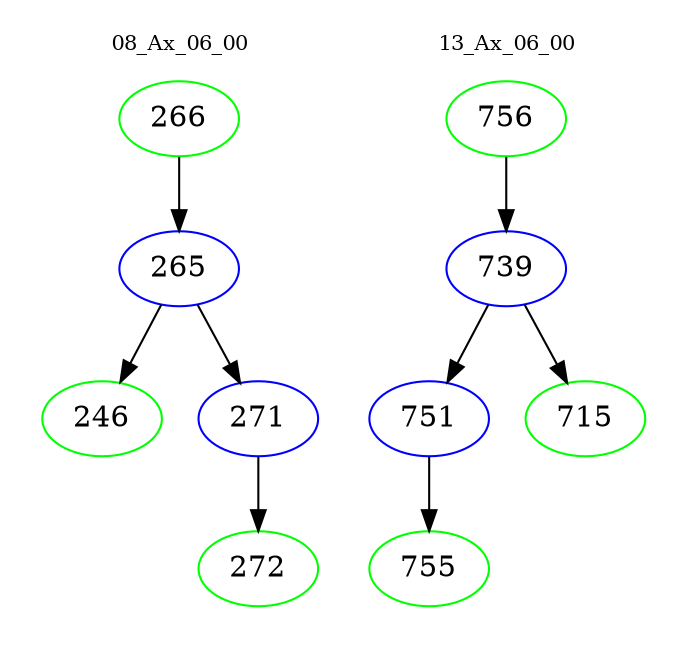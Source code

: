digraph{
subgraph cluster_0 {
color = white
label = "08_Ax_06_00";
fontsize=10;
T0_266 [label="266", color="green"]
T0_266 -> T0_265 [color="black"]
T0_265 [label="265", color="blue"]
T0_265 -> T0_246 [color="black"]
T0_246 [label="246", color="green"]
T0_265 -> T0_271 [color="black"]
T0_271 [label="271", color="blue"]
T0_271 -> T0_272 [color="black"]
T0_272 [label="272", color="green"]
}
subgraph cluster_1 {
color = white
label = "13_Ax_06_00";
fontsize=10;
T1_756 [label="756", color="green"]
T1_756 -> T1_739 [color="black"]
T1_739 [label="739", color="blue"]
T1_739 -> T1_751 [color="black"]
T1_751 [label="751", color="blue"]
T1_751 -> T1_755 [color="black"]
T1_755 [label="755", color="green"]
T1_739 -> T1_715 [color="black"]
T1_715 [label="715", color="green"]
}
}

